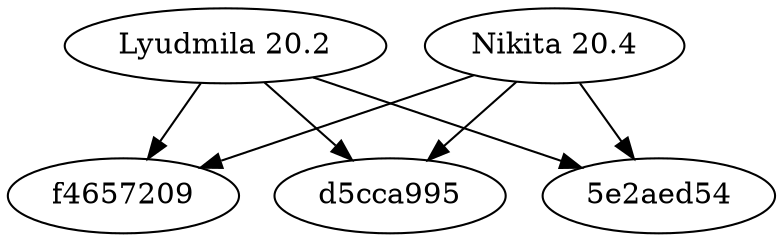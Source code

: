 digraph {
"a2440014" [label="Lyudmila 18.2"]
"d81ffc3e" [label="Nikita 18.4"]
"a2440014" -> "f4657209"
"d81ffc3e" -> "f4657209"

"a2440014" [label="Lyudmila 19.2"]
"d81ffc3e" [label="Nikita 19.4"]
"a2440014" -> "d5cca995"
"d81ffc3e" -> "d5cca995"

"a2440014" [label="Lyudmila 20.2"]
"d81ffc3e" [label="Nikita 20.4"]
"a2440014" -> "5e2aed54"
"d81ffc3e" -> "5e2aed54"
}